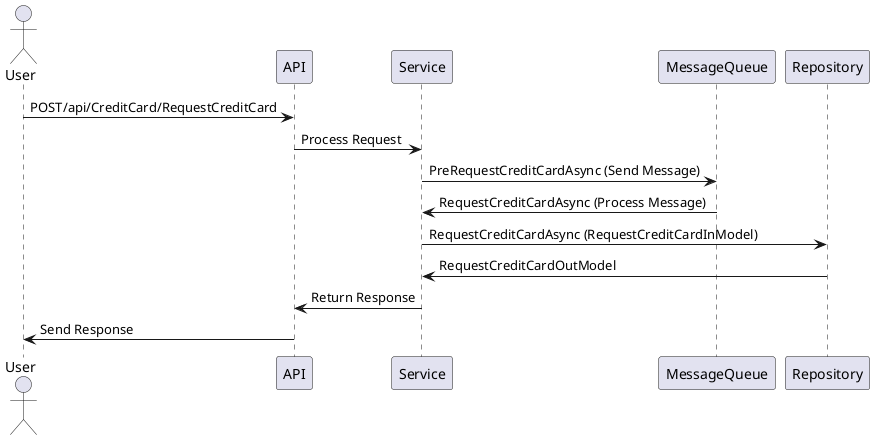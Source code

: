 ﻿@startuml
actor User
participant "API" as Api
participant "Service" as Service
participant "MessageQueue" as RabbitMq
participant "Repository" as Repository

User -> Api: POST/api/CreditCard/RequestCreditCard
Api -> Service: Process Request
Service -> RabbitMq: PreRequestCreditCardAsync (Send Message)
RabbitMq -> Service: RequestCreditCardAsync (Process Message)

Service -> Repository: RequestCreditCardAsync (RequestCreditCardInModel)
Repository -> Service: RequestCreditCardOutModel
Service -> Api: Return Response
Api -> User: Send Response
@enduml